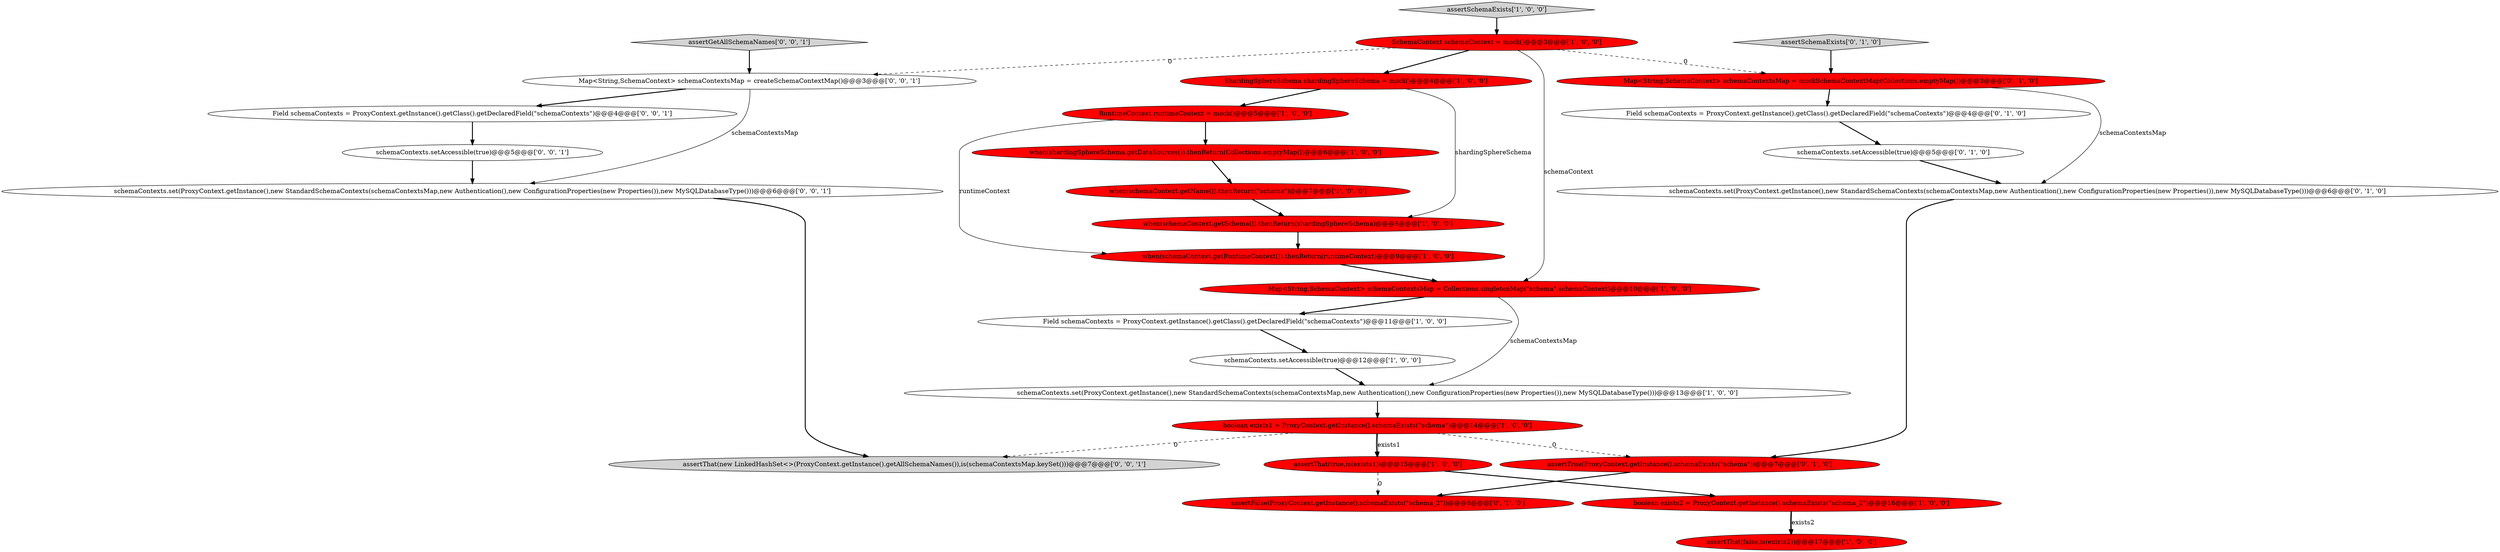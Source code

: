 digraph {
3 [style = filled, label = "when(shardingSphereSchema.getDataSources()).thenReturn(Collections.emptyMap())@@@6@@@['1', '0', '0']", fillcolor = red, shape = ellipse image = "AAA1AAABBB1BBB"];
14 [style = filled, label = "when(schemaContext.getName()).thenReturn(\"schema\")@@@7@@@['1', '0', '0']", fillcolor = red, shape = ellipse image = "AAA1AAABBB1BBB"];
2 [style = filled, label = "ShardingSphereSchema shardingSphereSchema = mock()@@@4@@@['1', '0', '0']", fillcolor = red, shape = ellipse image = "AAA1AAABBB1BBB"];
1 [style = filled, label = "assertThat(false,is(exists2))@@@17@@@['1', '0', '0']", fillcolor = red, shape = ellipse image = "AAA1AAABBB1BBB"];
27 [style = filled, label = "schemaContexts.set(ProxyContext.getInstance(),new StandardSchemaContexts(schemaContextsMap,new Authentication(),new ConfigurationProperties(new Properties()),new MySQLDatabaseType()))@@@6@@@['0', '0', '1']", fillcolor = white, shape = ellipse image = "AAA0AAABBB3BBB"];
6 [style = filled, label = "when(schemaContext.getRuntimeContext()).thenReturn(runtimeContext)@@@9@@@['1', '0', '0']", fillcolor = red, shape = ellipse image = "AAA1AAABBB1BBB"];
25 [style = filled, label = "assertThat(new LinkedHashSet<>(ProxyContext.getInstance().getAllSchemaNames()),is(schemaContextsMap.keySet()))@@@7@@@['0', '0', '1']", fillcolor = lightgray, shape = ellipse image = "AAA0AAABBB3BBB"];
10 [style = filled, label = "assertThat(true,is(exists1))@@@15@@@['1', '0', '0']", fillcolor = red, shape = ellipse image = "AAA1AAABBB1BBB"];
8 [style = filled, label = "schemaContexts.set(ProxyContext.getInstance(),new StandardSchemaContexts(schemaContextsMap,new Authentication(),new ConfigurationProperties(new Properties()),new MySQLDatabaseType()))@@@13@@@['1', '0', '0']", fillcolor = white, shape = ellipse image = "AAA0AAABBB1BBB"];
5 [style = filled, label = "schemaContexts.setAccessible(true)@@@12@@@['1', '0', '0']", fillcolor = white, shape = ellipse image = "AAA0AAABBB1BBB"];
24 [style = filled, label = "schemaContexts.setAccessible(true)@@@5@@@['0', '0', '1']", fillcolor = white, shape = ellipse image = "AAA0AAABBB3BBB"];
17 [style = filled, label = "assertFalse(ProxyContext.getInstance().schemaExists(\"schema_2\"))@@@8@@@['0', '1', '0']", fillcolor = red, shape = ellipse image = "AAA1AAABBB2BBB"];
23 [style = filled, label = "assertGetAllSchemaNames['0', '0', '1']", fillcolor = lightgray, shape = diamond image = "AAA0AAABBB3BBB"];
12 [style = filled, label = "Map<String,SchemaContext> schemaContextsMap = Collections.singletonMap(\"schema\",schemaContext)@@@10@@@['1', '0', '0']", fillcolor = red, shape = ellipse image = "AAA1AAABBB1BBB"];
7 [style = filled, label = "RuntimeContext runtimeContext = mock()@@@5@@@['1', '0', '0']", fillcolor = red, shape = ellipse image = "AAA1AAABBB1BBB"];
11 [style = filled, label = "boolean exists2 = ProxyContext.getInstance().schemaExists(\"schema_2\")@@@16@@@['1', '0', '0']", fillcolor = red, shape = ellipse image = "AAA1AAABBB1BBB"];
22 [style = filled, label = "schemaContexts.set(ProxyContext.getInstance(),new StandardSchemaContexts(schemaContextsMap,new Authentication(),new ConfigurationProperties(new Properties()),new MySQLDatabaseType()))@@@6@@@['0', '1', '0']", fillcolor = white, shape = ellipse image = "AAA0AAABBB2BBB"];
26 [style = filled, label = "Map<String,SchemaContext> schemaContextsMap = createSchemaContextMap()@@@3@@@['0', '0', '1']", fillcolor = white, shape = ellipse image = "AAA0AAABBB3BBB"];
21 [style = filled, label = "assertSchemaExists['0', '1', '0']", fillcolor = lightgray, shape = diamond image = "AAA0AAABBB2BBB"];
28 [style = filled, label = "Field schemaContexts = ProxyContext.getInstance().getClass().getDeclaredField(\"schemaContexts\")@@@4@@@['0', '0', '1']", fillcolor = white, shape = ellipse image = "AAA0AAABBB3BBB"];
19 [style = filled, label = "assertTrue(ProxyContext.getInstance().schemaExists(\"schema\"))@@@7@@@['0', '1', '0']", fillcolor = red, shape = ellipse image = "AAA1AAABBB2BBB"];
20 [style = filled, label = "schemaContexts.setAccessible(true)@@@5@@@['0', '1', '0']", fillcolor = white, shape = ellipse image = "AAA0AAABBB2BBB"];
0 [style = filled, label = "when(schemaContext.getSchema()).thenReturn(shardingSphereSchema)@@@8@@@['1', '0', '0']", fillcolor = red, shape = ellipse image = "AAA1AAABBB1BBB"];
13 [style = filled, label = "assertSchemaExists['1', '0', '0']", fillcolor = lightgray, shape = diamond image = "AAA0AAABBB1BBB"];
15 [style = filled, label = "Field schemaContexts = ProxyContext.getInstance().getClass().getDeclaredField(\"schemaContexts\")@@@11@@@['1', '0', '0']", fillcolor = white, shape = ellipse image = "AAA0AAABBB1BBB"];
4 [style = filled, label = "boolean exists1 = ProxyContext.getInstance().schemaExists(\"schema\")@@@14@@@['1', '0', '0']", fillcolor = red, shape = ellipse image = "AAA1AAABBB1BBB"];
16 [style = filled, label = "Field schemaContexts = ProxyContext.getInstance().getClass().getDeclaredField(\"schemaContexts\")@@@4@@@['0', '1', '0']", fillcolor = white, shape = ellipse image = "AAA0AAABBB2BBB"];
9 [style = filled, label = "SchemaContext schemaContext = mock()@@@3@@@['1', '0', '0']", fillcolor = red, shape = ellipse image = "AAA1AAABBB1BBB"];
18 [style = filled, label = "Map<String,SchemaContext> schemaContextsMap = mockSchemaContextMap(Collections.emptyMap())@@@3@@@['0', '1', '0']", fillcolor = red, shape = ellipse image = "AAA1AAABBB2BBB"];
26->27 [style = solid, label="schemaContextsMap"];
4->10 [style = bold, label=""];
5->8 [style = bold, label=""];
22->19 [style = bold, label=""];
9->2 [style = bold, label=""];
0->6 [style = bold, label=""];
11->1 [style = bold, label=""];
9->18 [style = dashed, label="0"];
3->14 [style = bold, label=""];
12->15 [style = bold, label=""];
23->26 [style = bold, label=""];
4->10 [style = solid, label="exists1"];
19->17 [style = bold, label=""];
21->18 [style = bold, label=""];
7->3 [style = bold, label=""];
15->5 [style = bold, label=""];
11->1 [style = solid, label="exists2"];
20->22 [style = bold, label=""];
4->25 [style = dashed, label="0"];
12->8 [style = solid, label="schemaContextsMap"];
14->0 [style = bold, label=""];
9->12 [style = solid, label="schemaContext"];
9->26 [style = dashed, label="0"];
10->17 [style = dashed, label="0"];
2->0 [style = solid, label="shardingSphereSchema"];
28->24 [style = bold, label=""];
4->19 [style = dashed, label="0"];
13->9 [style = bold, label=""];
26->28 [style = bold, label=""];
2->7 [style = bold, label=""];
8->4 [style = bold, label=""];
7->6 [style = solid, label="runtimeContext"];
18->22 [style = solid, label="schemaContextsMap"];
16->20 [style = bold, label=""];
24->27 [style = bold, label=""];
27->25 [style = bold, label=""];
6->12 [style = bold, label=""];
10->11 [style = bold, label=""];
18->16 [style = bold, label=""];
}
